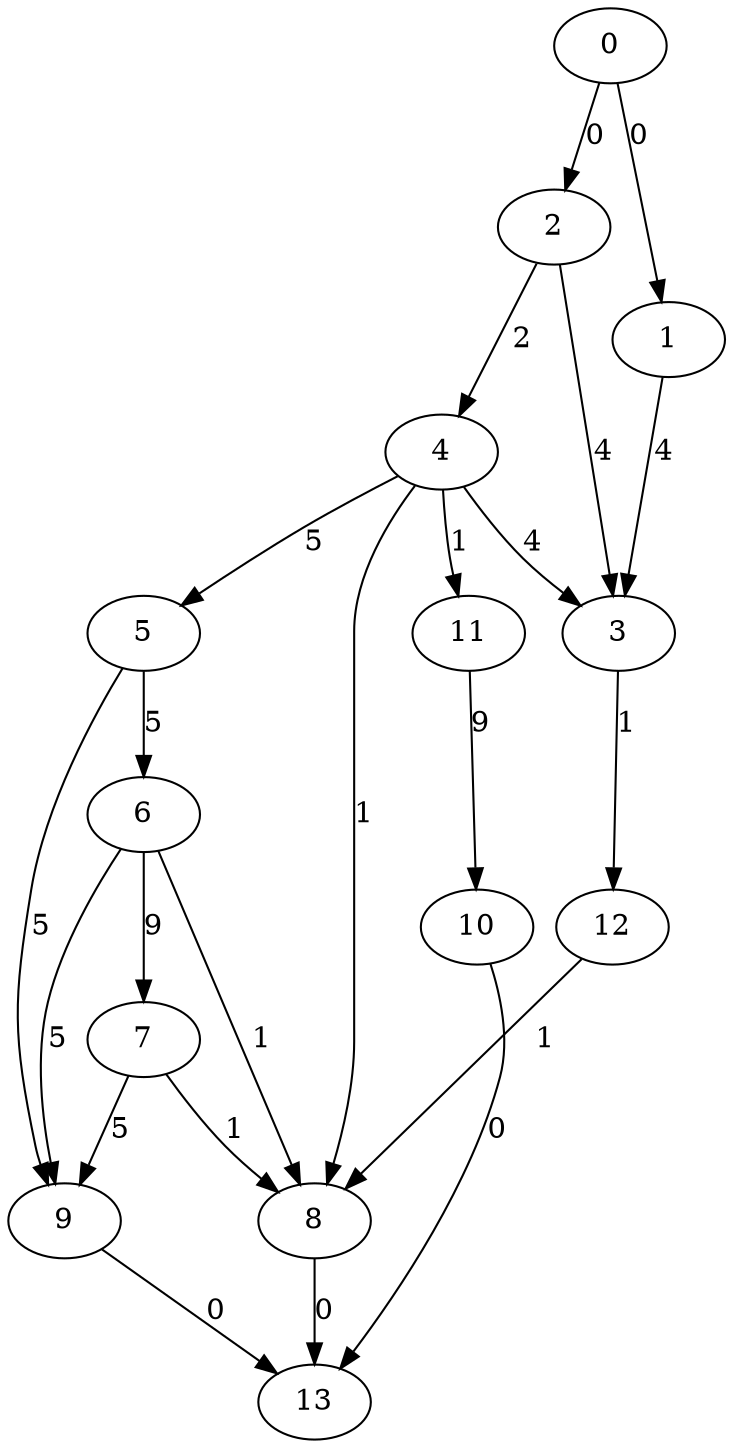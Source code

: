 digraph {
    6;
    8;
    11;
    1;
    4;
    7;
    12;
    0;
    5;
    13;
    3;
    2;
    9;
    10;
    6 -> 7 [label=9];
    4 -> 3 [label=4];
    6 -> 9 [label=5];
    3 -> 12 [label=1];
    8 -> 13 [label=0];
    4 -> 8 [label=1];
    4 -> 5 [label=5];
    12 -> 8 [label=1];
    0 -> 1 [label=0];
    6 -> 8 [label=1];
    0 -> 2 [label=0];
    9 -> 13 [label=0];
    5 -> 9 [label=5];
    7 -> 9 [label=5];
    7 -> 8 [label=1];
    10 -> 13 [label=0];
    11 -> 10 [label=9];
    2 -> 4 [label=2];
    1 -> 3 [label=4];
    2 -> 3 [label=4];
    5 -> 6 [label=5];
    4 -> 11 [label=1];
}